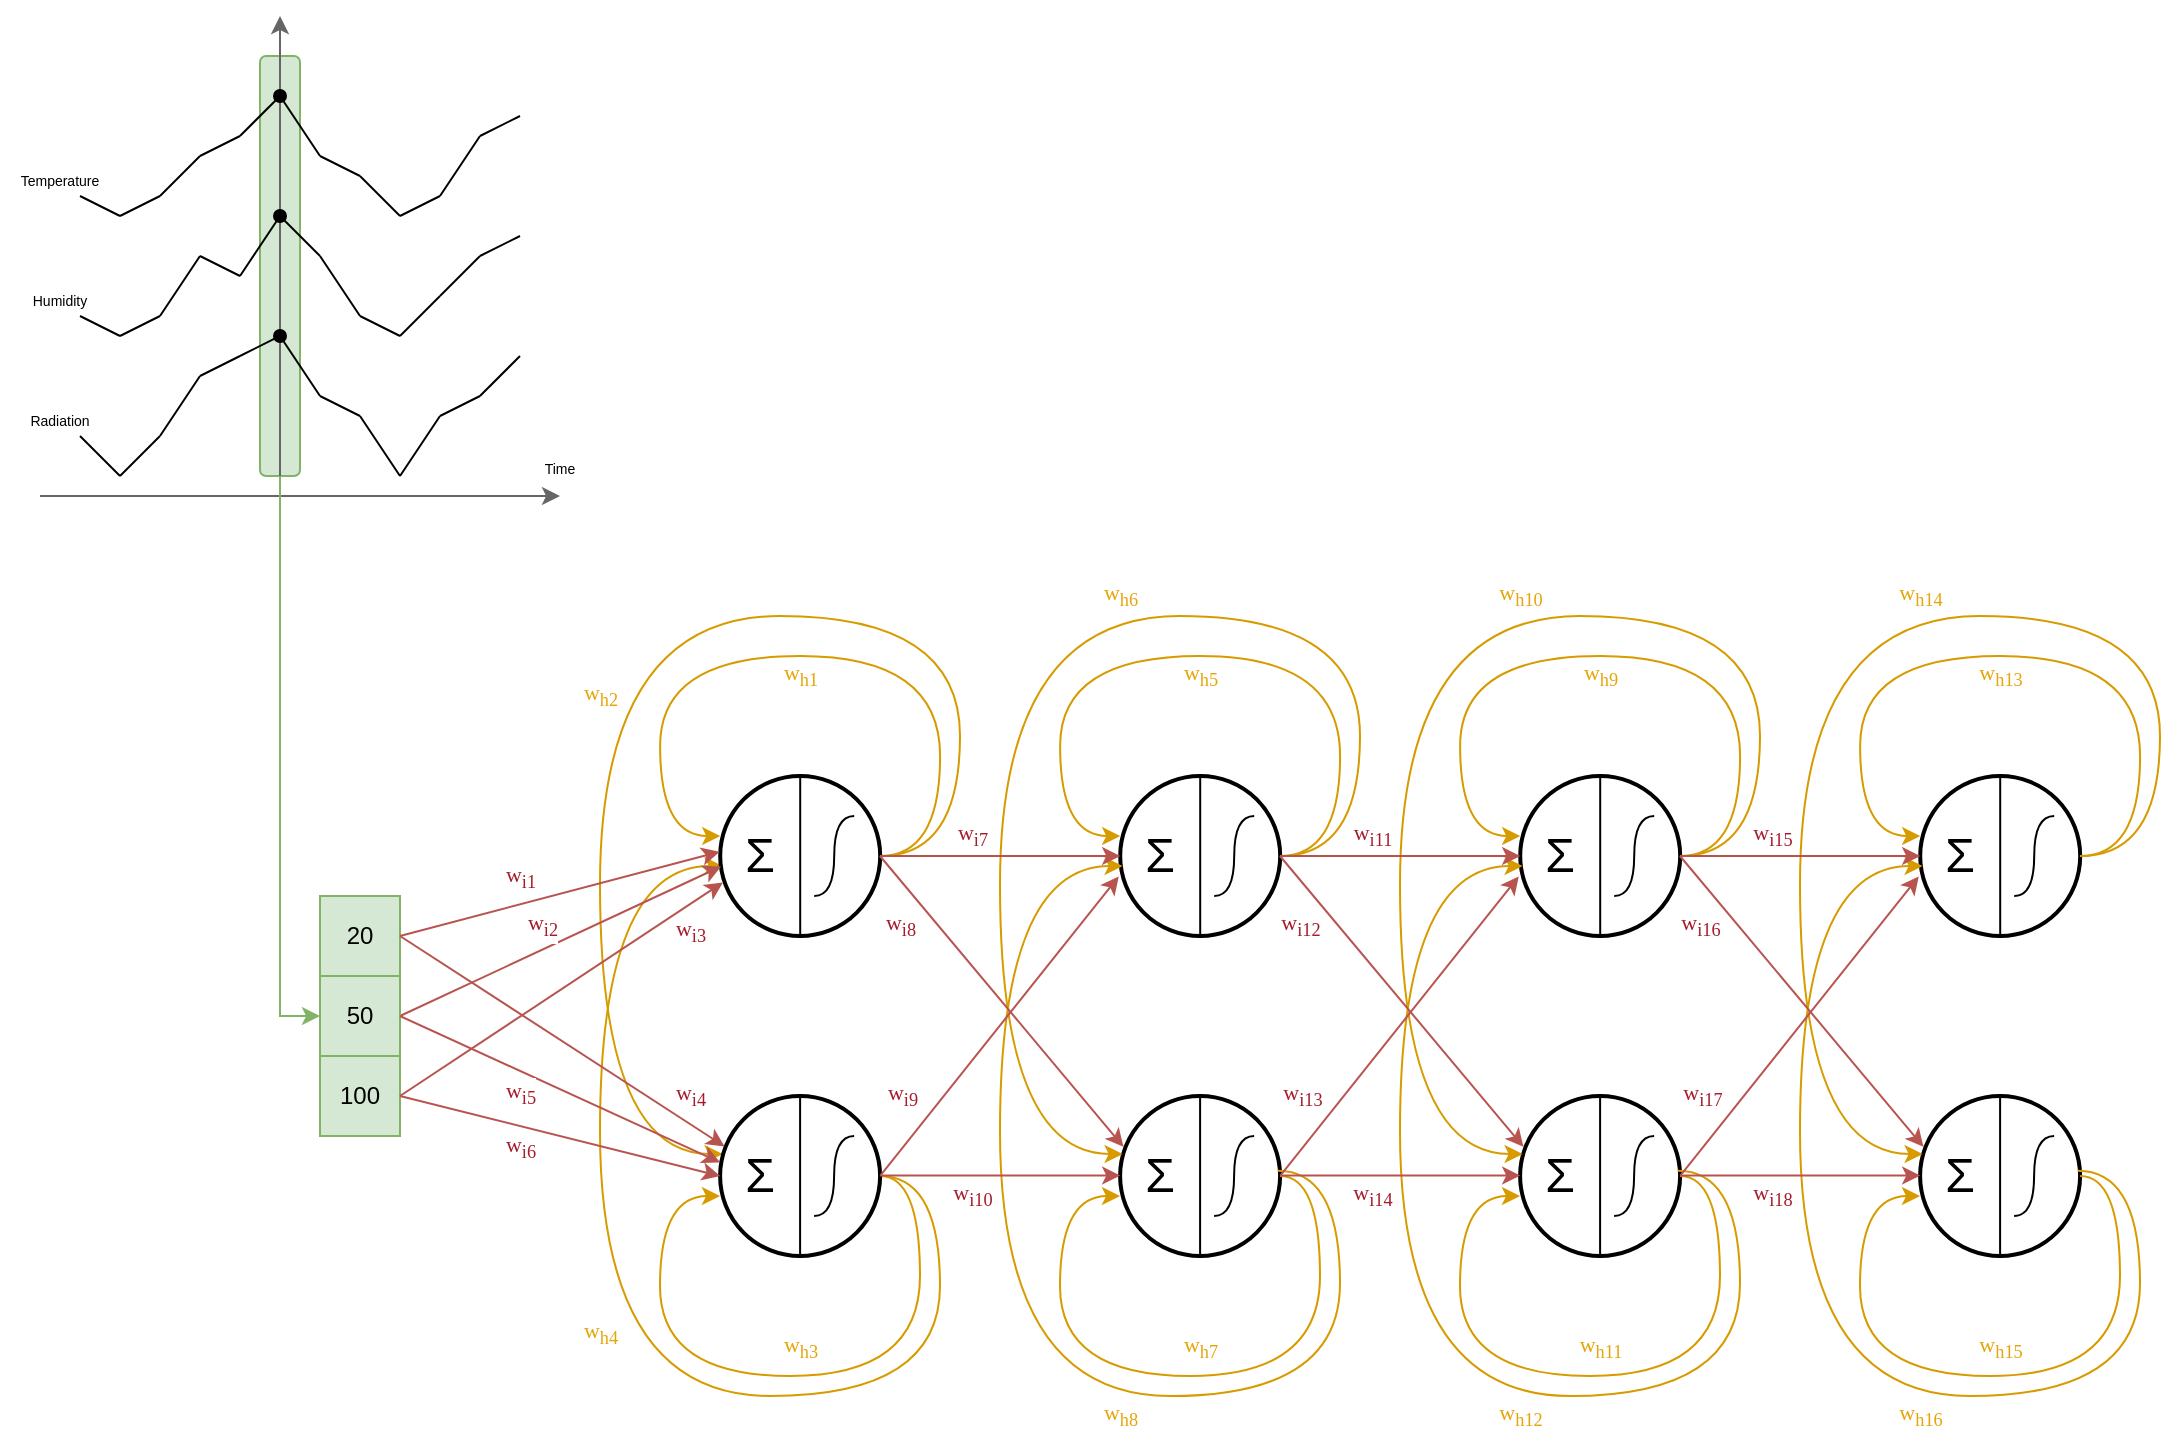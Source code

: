 <mxfile version="25.0.3">
  <diagram name="Page-1" id="HHO7tMF4Vck_DR756JE1">
    <mxGraphModel dx="1195" dy="1513" grid="1" gridSize="10" guides="1" tooltips="1" connect="1" arrows="1" fold="1" page="1" pageScale="1" pageWidth="827" pageHeight="1169" math="0" shadow="0">
      <root>
        <mxCell id="0" />
        <mxCell id="1" parent="0" />
        <mxCell id="OHbJW_l4e2RDl2kT1JHy-3" style="edgeStyle=orthogonalEdgeStyle;rounded=0;orthogonalLoop=1;jettySize=auto;html=1;curved=1;exitX=1;exitY=0.5;exitDx=0;exitDy=0;fillColor=#ffe6cc;strokeColor=#d79b00;entryX=0;entryY=0.375;entryDx=0;entryDy=0;entryPerimeter=0;" edge="1" parent="1" source="OHbJW_l4e2RDl2kT1JHy-1" target="OHbJW_l4e2RDl2kT1JHy-1">
          <mxGeometry relative="1" as="geometry">
            <mxPoint x="360.07" y="440" as="targetPoint" />
            <Array as="points">
              <mxPoint x="470.07" y="440" />
              <mxPoint x="470.07" y="340" />
              <mxPoint x="330.07" y="340" />
              <mxPoint x="330.07" y="430" />
            </Array>
          </mxGeometry>
        </mxCell>
        <mxCell id="OHbJW_l4e2RDl2kT1JHy-40" value="&lt;font color=&quot;#e5a50a&quot;&gt;w&lt;sub&gt;h1&lt;/sub&gt;&lt;/font&gt;" style="edgeLabel;html=1;align=center;verticalAlign=middle;resizable=0;points=[];fontFamily=Times New Roman;" vertex="1" connectable="0" parent="OHbJW_l4e2RDl2kT1JHy-3">
          <mxGeometry x="0.061" y="1" relative="1" as="geometry">
            <mxPoint x="7" y="9" as="offset" />
          </mxGeometry>
        </mxCell>
        <mxCell id="OHbJW_l4e2RDl2kT1JHy-95" style="edgeStyle=orthogonalEdgeStyle;rounded=0;orthogonalLoop=1;jettySize=auto;html=1;curved=1;exitX=1;exitY=0.5;exitDx=0;exitDy=0;fillColor=#ffe6cc;strokeColor=#d79b00;entryX=0.015;entryY=0.366;entryDx=0;entryDy=0;entryPerimeter=0;" edge="1" parent="1" source="OHbJW_l4e2RDl2kT1JHy-1" target="OHbJW_l4e2RDl2kT1JHy-77">
          <mxGeometry relative="1" as="geometry">
            <mxPoint x="450" y="450" as="sourcePoint" />
            <mxPoint x="560" y="410" as="targetPoint" />
            <Array as="points">
              <mxPoint x="480" y="440" />
              <mxPoint x="480" y="320" />
              <mxPoint x="300" y="320" />
              <mxPoint x="300" y="589" />
              <mxPoint x="361" y="589" />
            </Array>
          </mxGeometry>
        </mxCell>
        <mxCell id="OHbJW_l4e2RDl2kT1JHy-96" value="&lt;font color=&quot;#e5a50a&quot;&gt;w&lt;sub&gt;h2&lt;/sub&gt;&lt;/font&gt;" style="edgeLabel;html=1;align=center;verticalAlign=middle;resizable=0;points=[];fontFamily=Times New Roman;" vertex="1" connectable="0" parent="OHbJW_l4e2RDl2kT1JHy-95">
          <mxGeometry x="0.061" y="1" relative="1" as="geometry">
            <mxPoint x="-1" y="24" as="offset" />
          </mxGeometry>
        </mxCell>
        <mxCell id="OHbJW_l4e2RDl2kT1JHy-78" style="edgeStyle=orthogonalEdgeStyle;rounded=0;orthogonalLoop=1;jettySize=auto;html=1;curved=1;exitX=1;exitY=0.5;exitDx=0;exitDy=0;fillColor=#ffe6cc;strokeColor=#d79b00;" edge="1" parent="1" source="OHbJW_l4e2RDl2kT1JHy-77">
          <mxGeometry relative="1" as="geometry">
            <mxPoint x="360" y="610" as="targetPoint" />
            <Array as="points">
              <mxPoint x="460" y="600" />
              <mxPoint x="460" y="700" />
              <mxPoint x="330" y="700" />
              <mxPoint x="330" y="610" />
            </Array>
            <mxPoint x="430.15" y="590" as="sourcePoint" />
          </mxGeometry>
        </mxCell>
        <mxCell id="OHbJW_l4e2RDl2kT1JHy-79" value="&lt;font color=&quot;#e5a50a&quot;&gt;w&lt;sub&gt;h3&lt;/sub&gt;&lt;/font&gt;" style="edgeLabel;html=1;align=center;verticalAlign=middle;resizable=0;points=[];fontFamily=Times New Roman;" vertex="1" connectable="0" parent="OHbJW_l4e2RDl2kT1JHy-78">
          <mxGeometry x="0.061" y="1" relative="1" as="geometry">
            <mxPoint x="16" y="-15" as="offset" />
          </mxGeometry>
        </mxCell>
        <mxCell id="OHbJW_l4e2RDl2kT1JHy-97" style="edgeStyle=orthogonalEdgeStyle;rounded=0;orthogonalLoop=1;jettySize=auto;html=1;curved=1;fillColor=#ffe6cc;strokeColor=#d79b00;entryX=0.015;entryY=0.563;entryDx=0;entryDy=0;entryPerimeter=0;" edge="1" parent="1" target="OHbJW_l4e2RDl2kT1JHy-1">
          <mxGeometry relative="1" as="geometry">
            <mxPoint x="370" y="620" as="targetPoint" />
            <Array as="points">
              <mxPoint x="470" y="600" />
              <mxPoint x="470" y="710" />
              <mxPoint x="300" y="710" />
              <mxPoint x="300" y="445" />
            </Array>
            <mxPoint x="440" y="600" as="sourcePoint" />
          </mxGeometry>
        </mxCell>
        <mxCell id="OHbJW_l4e2RDl2kT1JHy-98" value="&lt;font color=&quot;#e5a50a&quot;&gt;w&lt;sub&gt;h4&lt;/sub&gt;&lt;/font&gt;" style="edgeLabel;html=1;align=center;verticalAlign=middle;resizable=0;points=[];fontFamily=Times New Roman;" vertex="1" connectable="0" parent="OHbJW_l4e2RDl2kT1JHy-97">
          <mxGeometry x="0.061" y="1" relative="1" as="geometry">
            <mxPoint x="1" y="-4" as="offset" />
          </mxGeometry>
        </mxCell>
        <mxCell id="OHbJW_l4e2RDl2kT1JHy-32" value="" style="rounded=1;whiteSpace=wrap;html=1;fillColor=#d5e8d4;strokeColor=#82b366;" vertex="1" parent="1">
          <mxGeometry x="130" y="40" width="20" height="210" as="geometry" />
        </mxCell>
        <mxCell id="OHbJW_l4e2RDl2kT1JHy-1" value="" style="ellipse;whiteSpace=wrap;html=1;aspect=fixed;strokeWidth=2;" vertex="1" parent="1">
          <mxGeometry x="360.1" y="400" width="80" height="80" as="geometry" />
        </mxCell>
        <mxCell id="OHbJW_l4e2RDl2kT1JHy-5" value="" style="endArrow=none;html=1;rounded=0;entryX=0.5;entryY=0;entryDx=0;entryDy=0;exitX=0.5;exitY=1;exitDx=0;exitDy=0;" edge="1" parent="1" source="OHbJW_l4e2RDl2kT1JHy-1" target="OHbJW_l4e2RDl2kT1JHy-1">
          <mxGeometry width="50" height="50" relative="1" as="geometry">
            <mxPoint x="230.1" y="870" as="sourcePoint" />
            <mxPoint x="280.1" y="820" as="targetPoint" />
          </mxGeometry>
        </mxCell>
        <mxCell id="OHbJW_l4e2RDl2kT1JHy-7" value="&lt;div align=&quot;center&quot;&gt;&lt;font style=&quot;font-size: 24px;&quot;&gt;Σ&lt;/font&gt;&lt;/div&gt;" style="text;html=1;align=center;verticalAlign=middle;whiteSpace=wrap;rounded=0;" vertex="1" parent="1">
          <mxGeometry x="370.07" y="420" width="20" height="40" as="geometry" />
        </mxCell>
        <mxCell id="OHbJW_l4e2RDl2kT1JHy-9" value="" style="curved=1;endArrow=none;html=1;rounded=0;endFill=0;" edge="1" parent="1">
          <mxGeometry width="50" height="50" relative="1" as="geometry">
            <mxPoint x="407.1" y="460" as="sourcePoint" />
            <mxPoint x="427.1" y="420" as="targetPoint" />
            <Array as="points">
              <mxPoint x="417.1" y="460" />
              <mxPoint x="417.1" y="420" />
            </Array>
          </mxGeometry>
        </mxCell>
        <mxCell id="OHbJW_l4e2RDl2kT1JHy-38" style="rounded=0;orthogonalLoop=1;jettySize=auto;html=1;fillColor=#f8cecc;strokeColor=#b85450;entryX=0.006;entryY=0.565;entryDx=0;entryDy=0;entryPerimeter=0;exitX=1;exitY=0.5;exitDx=0;exitDy=0;" edge="1" parent="1" source="OHbJW_l4e2RDl2kT1JHy-14" target="OHbJW_l4e2RDl2kT1JHy-1">
          <mxGeometry relative="1" as="geometry">
            <mxPoint x="360" y="520" as="targetPoint" />
          </mxGeometry>
        </mxCell>
        <mxCell id="OHbJW_l4e2RDl2kT1JHy-39" value="&lt;font color=&quot;#a51d2d&quot;&gt;w&lt;sub&gt;i2&lt;/sub&gt;&lt;/font&gt;" style="edgeLabel;html=1;align=center;verticalAlign=middle;resizable=0;points=[];fontFamily=Times New Roman;" vertex="1" connectable="0" parent="OHbJW_l4e2RDl2kT1JHy-38">
          <mxGeometry x="-0.259" relative="1" as="geometry">
            <mxPoint x="11" y="-18" as="offset" />
          </mxGeometry>
        </mxCell>
        <mxCell id="OHbJW_l4e2RDl2kT1JHy-14" value="50" style="rounded=0;whiteSpace=wrap;html=1;fillColor=#d5e8d4;strokeColor=#82b366;" vertex="1" parent="1">
          <mxGeometry x="160" y="500" width="40" height="40" as="geometry" />
        </mxCell>
        <mxCell id="OHbJW_l4e2RDl2kT1JHy-16" value="" style="endArrow=none;html=1;rounded=0;" edge="1" parent="1">
          <mxGeometry width="50" height="50" relative="1" as="geometry">
            <mxPoint x="40" y="230" as="sourcePoint" />
            <mxPoint x="60" y="250" as="targetPoint" />
          </mxGeometry>
        </mxCell>
        <mxCell id="OHbJW_l4e2RDl2kT1JHy-17" value="" style="endArrow=none;html=1;rounded=0;" edge="1" parent="1">
          <mxGeometry width="50" height="50" relative="1" as="geometry">
            <mxPoint x="60" y="250" as="sourcePoint" />
            <mxPoint x="80" y="230" as="targetPoint" />
          </mxGeometry>
        </mxCell>
        <mxCell id="OHbJW_l4e2RDl2kT1JHy-18" value="" style="endArrow=none;html=1;rounded=0;" edge="1" parent="1">
          <mxGeometry width="50" height="50" relative="1" as="geometry">
            <mxPoint x="80" y="230" as="sourcePoint" />
            <mxPoint x="100" y="200" as="targetPoint" />
          </mxGeometry>
        </mxCell>
        <mxCell id="OHbJW_l4e2RDl2kT1JHy-22" value="" style="endArrow=none;html=1;rounded=0;" edge="1" parent="1">
          <mxGeometry width="50" height="50" relative="1" as="geometry">
            <mxPoint x="160" y="210" as="sourcePoint" />
            <mxPoint x="180" y="220" as="targetPoint" />
          </mxGeometry>
        </mxCell>
        <mxCell id="OHbJW_l4e2RDl2kT1JHy-23" value="" style="endArrow=none;html=1;rounded=0;" edge="1" parent="1">
          <mxGeometry width="50" height="50" relative="1" as="geometry">
            <mxPoint x="180" y="220" as="sourcePoint" />
            <mxPoint x="200" y="250" as="targetPoint" />
          </mxGeometry>
        </mxCell>
        <mxCell id="OHbJW_l4e2RDl2kT1JHy-24" value="" style="endArrow=none;html=1;rounded=0;" edge="1" parent="1">
          <mxGeometry width="50" height="50" relative="1" as="geometry">
            <mxPoint x="200" y="250" as="sourcePoint" />
            <mxPoint x="220" y="220" as="targetPoint" />
          </mxGeometry>
        </mxCell>
        <mxCell id="OHbJW_l4e2RDl2kT1JHy-25" value="" style="endArrow=none;html=1;rounded=0;" edge="1" parent="1">
          <mxGeometry width="50" height="50" relative="1" as="geometry">
            <mxPoint x="220" y="220" as="sourcePoint" />
            <mxPoint x="240" y="210" as="targetPoint" />
          </mxGeometry>
        </mxCell>
        <mxCell id="OHbJW_l4e2RDl2kT1JHy-26" value="" style="endArrow=none;html=1;rounded=0;" edge="1" parent="1">
          <mxGeometry width="50" height="50" relative="1" as="geometry">
            <mxPoint x="240" y="210" as="sourcePoint" />
            <mxPoint x="260" y="190" as="targetPoint" />
          </mxGeometry>
        </mxCell>
        <mxCell id="OHbJW_l4e2RDl2kT1JHy-30" value="" style="endArrow=classic;html=1;rounded=0;fillColor=#f5f5f5;strokeColor=#666666;" edge="1" parent="1">
          <mxGeometry width="50" height="50" relative="1" as="geometry">
            <mxPoint x="20" y="260" as="sourcePoint" />
            <mxPoint x="280" y="260" as="targetPoint" />
          </mxGeometry>
        </mxCell>
        <mxCell id="OHbJW_l4e2RDl2kT1JHy-35" value="&lt;div&gt;&lt;font style=&quot;font-size: 7px;&quot;&gt;Radiation&lt;/font&gt;&lt;/div&gt;" style="text;html=1;align=center;verticalAlign=middle;whiteSpace=wrap;rounded=0;" vertex="1" parent="1">
          <mxGeometry y="206" width="60" height="30" as="geometry" />
        </mxCell>
        <mxCell id="OHbJW_l4e2RDl2kT1JHy-36" value="" style="endArrow=classic;html=1;rounded=0;fillColor=#f5f5f5;strokeColor=#666666;" edge="1" parent="1">
          <mxGeometry width="50" height="50" relative="1" as="geometry">
            <mxPoint x="140" y="260" as="sourcePoint" />
            <mxPoint x="140" y="20" as="targetPoint" />
          </mxGeometry>
        </mxCell>
        <mxCell id="OHbJW_l4e2RDl2kT1JHy-19" value="" style="endArrow=none;html=1;rounded=0;" edge="1" parent="1">
          <mxGeometry width="50" height="50" relative="1" as="geometry">
            <mxPoint x="100" y="200" as="sourcePoint" />
            <mxPoint x="120" y="190" as="targetPoint" />
          </mxGeometry>
        </mxCell>
        <mxCell id="OHbJW_l4e2RDl2kT1JHy-20" value="" style="endArrow=oval;html=1;rounded=0;endFill=1;" edge="1" parent="1">
          <mxGeometry width="50" height="50" relative="1" as="geometry">
            <mxPoint x="120" y="190" as="sourcePoint" />
            <mxPoint x="140" y="180" as="targetPoint" />
          </mxGeometry>
        </mxCell>
        <mxCell id="OHbJW_l4e2RDl2kT1JHy-21" value="" style="endArrow=none;html=1;rounded=0;" edge="1" parent="1">
          <mxGeometry width="50" height="50" relative="1" as="geometry">
            <mxPoint x="140" y="180" as="sourcePoint" />
            <mxPoint x="160" y="210" as="targetPoint" />
          </mxGeometry>
        </mxCell>
        <mxCell id="OHbJW_l4e2RDl2kT1JHy-34" style="edgeStyle=orthogonalEdgeStyle;rounded=0;orthogonalLoop=1;jettySize=auto;html=1;entryX=0;entryY=0.5;entryDx=0;entryDy=0;fillColor=#d5e8d4;strokeColor=#82b366;endArrow=classic;endFill=1;" edge="1" parent="1" source="OHbJW_l4e2RDl2kT1JHy-32" target="OHbJW_l4e2RDl2kT1JHy-14">
          <mxGeometry relative="1" as="geometry">
            <Array as="points">
              <mxPoint x="140" y="520" />
            </Array>
          </mxGeometry>
        </mxCell>
        <mxCell id="OHbJW_l4e2RDl2kT1JHy-37" value="&lt;font style=&quot;font-size: 7px;&quot;&gt;Time&lt;/font&gt;" style="text;html=1;align=center;verticalAlign=middle;whiteSpace=wrap;rounded=0;" vertex="1" parent="1">
          <mxGeometry x="250" y="230" width="60" height="30" as="geometry" />
        </mxCell>
        <mxCell id="OHbJW_l4e2RDl2kT1JHy-47" value="&lt;div&gt;100&lt;/div&gt;" style="rounded=0;whiteSpace=wrap;html=1;fillColor=#d5e8d4;strokeColor=#82b366;" vertex="1" parent="1">
          <mxGeometry x="160" y="540" width="40" height="40" as="geometry" />
        </mxCell>
        <mxCell id="OHbJW_l4e2RDl2kT1JHy-48" value="20" style="rounded=0;whiteSpace=wrap;html=1;fillColor=#d5e8d4;strokeColor=#82b366;" vertex="1" parent="1">
          <mxGeometry x="160" y="460" width="40" height="40" as="geometry" />
        </mxCell>
        <mxCell id="OHbJW_l4e2RDl2kT1JHy-49" value="" style="endArrow=none;html=1;rounded=0;" edge="1" parent="1">
          <mxGeometry width="50" height="50" relative="1" as="geometry">
            <mxPoint x="40" y="170" as="sourcePoint" />
            <mxPoint x="60" y="180" as="targetPoint" />
          </mxGeometry>
        </mxCell>
        <mxCell id="OHbJW_l4e2RDl2kT1JHy-50" value="" style="endArrow=none;html=1;rounded=0;" edge="1" parent="1">
          <mxGeometry width="50" height="50" relative="1" as="geometry">
            <mxPoint x="60" y="180" as="sourcePoint" />
            <mxPoint x="80" y="170" as="targetPoint" />
          </mxGeometry>
        </mxCell>
        <mxCell id="OHbJW_l4e2RDl2kT1JHy-51" value="" style="endArrow=none;html=1;rounded=0;" edge="1" parent="1">
          <mxGeometry width="50" height="50" relative="1" as="geometry">
            <mxPoint x="80" y="170" as="sourcePoint" />
            <mxPoint x="100" y="140" as="targetPoint" />
          </mxGeometry>
        </mxCell>
        <mxCell id="OHbJW_l4e2RDl2kT1JHy-52" value="" style="endArrow=none;html=1;rounded=0;" edge="1" parent="1">
          <mxGeometry width="50" height="50" relative="1" as="geometry">
            <mxPoint x="160" y="140" as="sourcePoint" />
            <mxPoint x="180" y="170" as="targetPoint" />
          </mxGeometry>
        </mxCell>
        <mxCell id="OHbJW_l4e2RDl2kT1JHy-53" value="" style="endArrow=none;html=1;rounded=0;" edge="1" parent="1">
          <mxGeometry width="50" height="50" relative="1" as="geometry">
            <mxPoint x="180" y="170" as="sourcePoint" />
            <mxPoint x="200" y="180" as="targetPoint" />
          </mxGeometry>
        </mxCell>
        <mxCell id="OHbJW_l4e2RDl2kT1JHy-54" value="" style="endArrow=none;html=1;rounded=0;" edge="1" parent="1">
          <mxGeometry width="50" height="50" relative="1" as="geometry">
            <mxPoint x="200" y="180" as="sourcePoint" />
            <mxPoint x="220" y="160" as="targetPoint" />
          </mxGeometry>
        </mxCell>
        <mxCell id="OHbJW_l4e2RDl2kT1JHy-55" value="" style="endArrow=none;html=1;rounded=0;" edge="1" parent="1">
          <mxGeometry width="50" height="50" relative="1" as="geometry">
            <mxPoint x="220" y="160" as="sourcePoint" />
            <mxPoint x="240" y="140" as="targetPoint" />
          </mxGeometry>
        </mxCell>
        <mxCell id="OHbJW_l4e2RDl2kT1JHy-56" value="" style="endArrow=none;html=1;rounded=0;" edge="1" parent="1">
          <mxGeometry width="50" height="50" relative="1" as="geometry">
            <mxPoint x="240" y="140" as="sourcePoint" />
            <mxPoint x="260" y="130" as="targetPoint" />
          </mxGeometry>
        </mxCell>
        <mxCell id="OHbJW_l4e2RDl2kT1JHy-57" value="&lt;font style=&quot;font-size: 7px;&quot;&gt;Humidity&lt;/font&gt;" style="text;html=1;align=center;verticalAlign=middle;whiteSpace=wrap;rounded=0;" vertex="1" parent="1">
          <mxGeometry y="146" width="60" height="30" as="geometry" />
        </mxCell>
        <mxCell id="OHbJW_l4e2RDl2kT1JHy-58" value="" style="endArrow=none;html=1;rounded=0;" edge="1" parent="1">
          <mxGeometry width="50" height="50" relative="1" as="geometry">
            <mxPoint x="100" y="140" as="sourcePoint" />
            <mxPoint x="120" y="150" as="targetPoint" />
          </mxGeometry>
        </mxCell>
        <mxCell id="OHbJW_l4e2RDl2kT1JHy-59" value="" style="endArrow=oval;html=1;rounded=0;endFill=1;" edge="1" parent="1">
          <mxGeometry width="50" height="50" relative="1" as="geometry">
            <mxPoint x="120" y="150" as="sourcePoint" />
            <mxPoint x="140" y="120" as="targetPoint" />
          </mxGeometry>
        </mxCell>
        <mxCell id="OHbJW_l4e2RDl2kT1JHy-60" value="" style="endArrow=none;html=1;rounded=0;" edge="1" parent="1">
          <mxGeometry width="50" height="50" relative="1" as="geometry">
            <mxPoint x="140" y="120" as="sourcePoint" />
            <mxPoint x="160" y="140" as="targetPoint" />
          </mxGeometry>
        </mxCell>
        <mxCell id="OHbJW_l4e2RDl2kT1JHy-61" value="" style="endArrow=none;html=1;rounded=0;" edge="1" parent="1">
          <mxGeometry width="50" height="50" relative="1" as="geometry">
            <mxPoint x="40" y="110" as="sourcePoint" />
            <mxPoint x="60" y="120" as="targetPoint" />
          </mxGeometry>
        </mxCell>
        <mxCell id="OHbJW_l4e2RDl2kT1JHy-62" value="" style="endArrow=none;html=1;rounded=0;" edge="1" parent="1">
          <mxGeometry width="50" height="50" relative="1" as="geometry">
            <mxPoint x="60" y="120" as="sourcePoint" />
            <mxPoint x="80" y="110" as="targetPoint" />
          </mxGeometry>
        </mxCell>
        <mxCell id="OHbJW_l4e2RDl2kT1JHy-63" value="" style="endArrow=none;html=1;rounded=0;" edge="1" parent="1">
          <mxGeometry width="50" height="50" relative="1" as="geometry">
            <mxPoint x="80" y="110" as="sourcePoint" />
            <mxPoint x="100" y="90" as="targetPoint" />
          </mxGeometry>
        </mxCell>
        <mxCell id="OHbJW_l4e2RDl2kT1JHy-64" value="" style="endArrow=none;html=1;rounded=0;" edge="1" parent="1">
          <mxGeometry width="50" height="50" relative="1" as="geometry">
            <mxPoint x="160" y="90" as="sourcePoint" />
            <mxPoint x="180" y="100" as="targetPoint" />
          </mxGeometry>
        </mxCell>
        <mxCell id="OHbJW_l4e2RDl2kT1JHy-65" value="" style="endArrow=none;html=1;rounded=0;" edge="1" parent="1">
          <mxGeometry width="50" height="50" relative="1" as="geometry">
            <mxPoint x="180" y="100" as="sourcePoint" />
            <mxPoint x="200" y="120" as="targetPoint" />
          </mxGeometry>
        </mxCell>
        <mxCell id="OHbJW_l4e2RDl2kT1JHy-66" value="" style="endArrow=none;html=1;rounded=0;" edge="1" parent="1">
          <mxGeometry width="50" height="50" relative="1" as="geometry">
            <mxPoint x="200" y="120" as="sourcePoint" />
            <mxPoint x="220" y="110" as="targetPoint" />
          </mxGeometry>
        </mxCell>
        <mxCell id="OHbJW_l4e2RDl2kT1JHy-67" value="" style="endArrow=none;html=1;rounded=0;" edge="1" parent="1">
          <mxGeometry width="50" height="50" relative="1" as="geometry">
            <mxPoint x="220" y="110" as="sourcePoint" />
            <mxPoint x="240" y="80" as="targetPoint" />
          </mxGeometry>
        </mxCell>
        <mxCell id="OHbJW_l4e2RDl2kT1JHy-68" value="" style="endArrow=none;html=1;rounded=0;" edge="1" parent="1">
          <mxGeometry width="50" height="50" relative="1" as="geometry">
            <mxPoint x="240" y="80" as="sourcePoint" />
            <mxPoint x="260" y="70" as="targetPoint" />
          </mxGeometry>
        </mxCell>
        <mxCell id="OHbJW_l4e2RDl2kT1JHy-69" value="&lt;font style=&quot;font-size: 7px;&quot;&gt;Temperature&lt;/font&gt;" style="text;html=1;align=center;verticalAlign=middle;whiteSpace=wrap;rounded=0;" vertex="1" parent="1">
          <mxGeometry y="86" width="60" height="30" as="geometry" />
        </mxCell>
        <mxCell id="OHbJW_l4e2RDl2kT1JHy-70" value="" style="endArrow=none;html=1;rounded=0;" edge="1" parent="1">
          <mxGeometry width="50" height="50" relative="1" as="geometry">
            <mxPoint x="100" y="90" as="sourcePoint" />
            <mxPoint x="120" y="80" as="targetPoint" />
          </mxGeometry>
        </mxCell>
        <mxCell id="OHbJW_l4e2RDl2kT1JHy-71" value="" style="endArrow=oval;html=1;rounded=0;endFill=1;" edge="1" parent="1">
          <mxGeometry width="50" height="50" relative="1" as="geometry">
            <mxPoint x="120" y="80" as="sourcePoint" />
            <mxPoint x="140" y="60" as="targetPoint" />
          </mxGeometry>
        </mxCell>
        <mxCell id="OHbJW_l4e2RDl2kT1JHy-72" value="" style="endArrow=none;html=1;rounded=0;" edge="1" parent="1">
          <mxGeometry width="50" height="50" relative="1" as="geometry">
            <mxPoint x="140" y="60" as="sourcePoint" />
            <mxPoint x="160" y="90" as="targetPoint" />
          </mxGeometry>
        </mxCell>
        <mxCell id="OHbJW_l4e2RDl2kT1JHy-73" style="rounded=0;orthogonalLoop=1;jettySize=auto;html=1;fillColor=#f8cecc;strokeColor=#b85450;exitX=1;exitY=0.5;exitDx=0;exitDy=0;entryX=-0.004;entryY=0.474;entryDx=0;entryDy=0;entryPerimeter=0;" edge="1" parent="1" source="OHbJW_l4e2RDl2kT1JHy-48" target="OHbJW_l4e2RDl2kT1JHy-1">
          <mxGeometry relative="1" as="geometry">
            <mxPoint x="210" y="530" as="sourcePoint" />
            <mxPoint x="361" y="520" as="targetPoint" />
          </mxGeometry>
        </mxCell>
        <mxCell id="OHbJW_l4e2RDl2kT1JHy-74" value="&lt;font color=&quot;#a51d2d&quot;&gt;w&lt;sub&gt;i1&lt;/sub&gt;&lt;/font&gt;" style="edgeLabel;html=1;align=center;verticalAlign=middle;resizable=0;points=[];fontFamily=Times New Roman;" vertex="1" connectable="0" parent="OHbJW_l4e2RDl2kT1JHy-73">
          <mxGeometry x="-0.259" relative="1" as="geometry">
            <mxPoint x="1" y="-14" as="offset" />
          </mxGeometry>
        </mxCell>
        <mxCell id="OHbJW_l4e2RDl2kT1JHy-75" style="rounded=0;orthogonalLoop=1;jettySize=auto;html=1;fillColor=#f8cecc;strokeColor=#b85450;exitX=1;exitY=0.5;exitDx=0;exitDy=0;entryX=0.017;entryY=0.665;entryDx=0;entryDy=0;entryPerimeter=0;" edge="1" parent="1" source="OHbJW_l4e2RDl2kT1JHy-47" target="OHbJW_l4e2RDl2kT1JHy-1">
          <mxGeometry relative="1" as="geometry">
            <mxPoint x="210" y="490" as="sourcePoint" />
            <mxPoint x="360" y="520" as="targetPoint" />
          </mxGeometry>
        </mxCell>
        <mxCell id="OHbJW_l4e2RDl2kT1JHy-76" value="&lt;font color=&quot;#a51d2d&quot;&gt;w&lt;sub&gt;i3&lt;/sub&gt;&lt;/font&gt;" style="edgeLabel;html=1;align=center;verticalAlign=middle;resizable=0;points=[];fontFamily=Times New Roman;" vertex="1" connectable="0" parent="OHbJW_l4e2RDl2kT1JHy-75">
          <mxGeometry x="-0.259" relative="1" as="geometry">
            <mxPoint x="85" y="-43" as="offset" />
          </mxGeometry>
        </mxCell>
        <mxCell id="OHbJW_l4e2RDl2kT1JHy-77" value="" style="ellipse;whiteSpace=wrap;html=1;aspect=fixed;strokeWidth=2;" vertex="1" parent="1">
          <mxGeometry x="360.05" y="560" width="80" height="80" as="geometry" />
        </mxCell>
        <mxCell id="OHbJW_l4e2RDl2kT1JHy-80" value="" style="endArrow=none;html=1;rounded=0;entryX=0.5;entryY=0;entryDx=0;entryDy=0;exitX=0.5;exitY=1;exitDx=0;exitDy=0;" edge="1" parent="1" source="OHbJW_l4e2RDl2kT1JHy-77" target="OHbJW_l4e2RDl2kT1JHy-77">
          <mxGeometry width="50" height="50" relative="1" as="geometry">
            <mxPoint x="230.05" y="1030" as="sourcePoint" />
            <mxPoint x="280.05" y="980" as="targetPoint" />
          </mxGeometry>
        </mxCell>
        <mxCell id="OHbJW_l4e2RDl2kT1JHy-81" value="&lt;div align=&quot;center&quot;&gt;&lt;font style=&quot;font-size: 24px;&quot;&gt;Σ&lt;/font&gt;&lt;/div&gt;" style="text;html=1;align=center;verticalAlign=middle;whiteSpace=wrap;rounded=0;" vertex="1" parent="1">
          <mxGeometry x="370.02" y="580" width="20" height="40" as="geometry" />
        </mxCell>
        <mxCell id="OHbJW_l4e2RDl2kT1JHy-82" value="" style="curved=1;endArrow=none;html=1;rounded=0;endFill=0;" edge="1" parent="1">
          <mxGeometry width="50" height="50" relative="1" as="geometry">
            <mxPoint x="407.05" y="620" as="sourcePoint" />
            <mxPoint x="427.05" y="580" as="targetPoint" />
            <Array as="points">
              <mxPoint x="417.05" y="620" />
              <mxPoint x="417.05" y="580" />
            </Array>
          </mxGeometry>
        </mxCell>
        <mxCell id="OHbJW_l4e2RDl2kT1JHy-83" style="rounded=0;orthogonalLoop=1;jettySize=auto;html=1;fillColor=#f8cecc;strokeColor=#b85450;entryX=0;entryY=0.415;entryDx=0;entryDy=0;entryPerimeter=0;exitX=1;exitY=0.5;exitDx=0;exitDy=0;" edge="1" parent="1" source="OHbJW_l4e2RDl2kT1JHy-14" target="OHbJW_l4e2RDl2kT1JHy-77">
          <mxGeometry relative="1" as="geometry">
            <mxPoint x="210" y="522" as="sourcePoint" />
            <mxPoint x="371" y="455" as="targetPoint" />
          </mxGeometry>
        </mxCell>
        <mxCell id="OHbJW_l4e2RDl2kT1JHy-84" value="&lt;font color=&quot;#a51d2d&quot;&gt;w&lt;sub&gt;i5&lt;/sub&gt;&lt;/font&gt;" style="edgeLabel;html=1;align=center;verticalAlign=middle;resizable=0;points=[];fontFamily=Times New Roman;" vertex="1" connectable="0" parent="OHbJW_l4e2RDl2kT1JHy-83">
          <mxGeometry x="-0.259" relative="1" as="geometry">
            <mxPoint x="1" y="12" as="offset" />
          </mxGeometry>
        </mxCell>
        <mxCell id="OHbJW_l4e2RDl2kT1JHy-85" style="rounded=0;orthogonalLoop=1;jettySize=auto;html=1;fillColor=#f8cecc;strokeColor=#b85450;exitX=1;exitY=0.5;exitDx=0;exitDy=0;entryX=0.028;entryY=0.315;entryDx=0;entryDy=0;entryPerimeter=0;" edge="1" parent="1" source="OHbJW_l4e2RDl2kT1JHy-48" target="OHbJW_l4e2RDl2kT1JHy-77">
          <mxGeometry relative="1" as="geometry">
            <mxPoint x="210" y="490" as="sourcePoint" />
            <mxPoint x="370" y="448" as="targetPoint" />
          </mxGeometry>
        </mxCell>
        <mxCell id="OHbJW_l4e2RDl2kT1JHy-86" value="&lt;font color=&quot;#a51d2d&quot;&gt;w&lt;sub&gt;i4&lt;/sub&gt;&lt;/font&gt;" style="edgeLabel;html=1;align=center;verticalAlign=middle;resizable=0;points=[];fontFamily=Times New Roman;" vertex="1" connectable="0" parent="OHbJW_l4e2RDl2kT1JHy-85">
          <mxGeometry x="-0.259" relative="1" as="geometry">
            <mxPoint x="85" y="41" as="offset" />
          </mxGeometry>
        </mxCell>
        <mxCell id="OHbJW_l4e2RDl2kT1JHy-87" style="rounded=0;orthogonalLoop=1;jettySize=auto;html=1;fillColor=#f8cecc;strokeColor=#b85450;exitX=1;exitY=0.5;exitDx=0;exitDy=0;entryX=0;entryY=0.5;entryDx=0;entryDy=0;" edge="1" parent="1" source="OHbJW_l4e2RDl2kT1JHy-47" target="OHbJW_l4e2RDl2kT1JHy-77">
          <mxGeometry relative="1" as="geometry">
            <mxPoint x="210" y="570" as="sourcePoint" />
            <mxPoint x="371" y="463" as="targetPoint" />
          </mxGeometry>
        </mxCell>
        <mxCell id="OHbJW_l4e2RDl2kT1JHy-88" value="&lt;font color=&quot;#a51d2d&quot;&gt;w&lt;sub&gt;i6&lt;/sub&gt;&lt;/font&gt;" style="edgeLabel;html=1;align=center;verticalAlign=middle;resizable=0;points=[];fontFamily=Times New Roman;" vertex="1" connectable="0" parent="OHbJW_l4e2RDl2kT1JHy-87">
          <mxGeometry x="-0.259" relative="1" as="geometry">
            <mxPoint x="1" y="11" as="offset" />
          </mxGeometry>
        </mxCell>
        <mxCell id="OHbJW_l4e2RDl2kT1JHy-117" value="" style="ellipse;whiteSpace=wrap;html=1;aspect=fixed;strokeWidth=2;" vertex="1" parent="1">
          <mxGeometry x="560.1" y="400" width="80" height="80" as="geometry" />
        </mxCell>
        <mxCell id="OHbJW_l4e2RDl2kT1JHy-118" style="edgeStyle=orthogonalEdgeStyle;rounded=0;orthogonalLoop=1;jettySize=auto;html=1;curved=1;exitX=1;exitY=0.5;exitDx=0;exitDy=0;fillColor=#ffe6cc;strokeColor=#d79b00;entryX=0;entryY=0.375;entryDx=0;entryDy=0;entryPerimeter=0;" edge="1" parent="1" source="OHbJW_l4e2RDl2kT1JHy-117" target="OHbJW_l4e2RDl2kT1JHy-117">
          <mxGeometry relative="1" as="geometry">
            <mxPoint x="560.07" y="440" as="targetPoint" />
            <Array as="points">
              <mxPoint x="670.07" y="440" />
              <mxPoint x="670.07" y="340" />
              <mxPoint x="530.07" y="340" />
              <mxPoint x="530.07" y="430" />
            </Array>
          </mxGeometry>
        </mxCell>
        <mxCell id="OHbJW_l4e2RDl2kT1JHy-119" value="&lt;font color=&quot;#e5a50a&quot;&gt;w&lt;sub&gt;h5&lt;/sub&gt;&lt;/font&gt;" style="edgeLabel;html=1;align=center;verticalAlign=middle;resizable=0;points=[];fontFamily=Times New Roman;" vertex="1" connectable="0" parent="OHbJW_l4e2RDl2kT1JHy-118">
          <mxGeometry x="0.061" y="1" relative="1" as="geometry">
            <mxPoint x="7" y="9" as="offset" />
          </mxGeometry>
        </mxCell>
        <mxCell id="OHbJW_l4e2RDl2kT1JHy-120" value="" style="endArrow=none;html=1;rounded=0;entryX=0.5;entryY=0;entryDx=0;entryDy=0;exitX=0.5;exitY=1;exitDx=0;exitDy=0;" edge="1" parent="1" source="OHbJW_l4e2RDl2kT1JHy-117" target="OHbJW_l4e2RDl2kT1JHy-117">
          <mxGeometry width="50" height="50" relative="1" as="geometry">
            <mxPoint x="430.1" y="870" as="sourcePoint" />
            <mxPoint x="480.1" y="820" as="targetPoint" />
          </mxGeometry>
        </mxCell>
        <mxCell id="OHbJW_l4e2RDl2kT1JHy-121" value="&lt;div align=&quot;center&quot;&gt;&lt;font style=&quot;font-size: 24px;&quot;&gt;Σ&lt;/font&gt;&lt;/div&gt;" style="text;html=1;align=center;verticalAlign=middle;whiteSpace=wrap;rounded=0;" vertex="1" parent="1">
          <mxGeometry x="570.07" y="420" width="20" height="40" as="geometry" />
        </mxCell>
        <mxCell id="OHbJW_l4e2RDl2kT1JHy-122" value="" style="curved=1;endArrow=none;html=1;rounded=0;endFill=0;" edge="1" parent="1">
          <mxGeometry width="50" height="50" relative="1" as="geometry">
            <mxPoint x="607.1" y="460" as="sourcePoint" />
            <mxPoint x="627.1" y="420" as="targetPoint" />
            <Array as="points">
              <mxPoint x="617.1" y="460" />
              <mxPoint x="617.1" y="420" />
            </Array>
          </mxGeometry>
        </mxCell>
        <mxCell id="OHbJW_l4e2RDl2kT1JHy-124" value="" style="ellipse;whiteSpace=wrap;html=1;aspect=fixed;strokeWidth=2;" vertex="1" parent="1">
          <mxGeometry x="560.05" y="560" width="80" height="80" as="geometry" />
        </mxCell>
        <mxCell id="OHbJW_l4e2RDl2kT1JHy-125" style="edgeStyle=orthogonalEdgeStyle;rounded=0;orthogonalLoop=1;jettySize=auto;html=1;curved=1;exitX=1;exitY=0.5;exitDx=0;exitDy=0;fillColor=#ffe6cc;strokeColor=#d79b00;" edge="1" parent="1" source="OHbJW_l4e2RDl2kT1JHy-124">
          <mxGeometry relative="1" as="geometry">
            <mxPoint x="560" y="610" as="targetPoint" />
            <Array as="points">
              <mxPoint x="660" y="600" />
              <mxPoint x="660" y="700" />
              <mxPoint x="530" y="700" />
              <mxPoint x="530" y="610" />
            </Array>
            <mxPoint x="630.15" y="590" as="sourcePoint" />
          </mxGeometry>
        </mxCell>
        <mxCell id="OHbJW_l4e2RDl2kT1JHy-126" value="&lt;font color=&quot;#e5a50a&quot;&gt;w&lt;sub&gt;h7&lt;/sub&gt;&lt;/font&gt;" style="edgeLabel;html=1;align=center;verticalAlign=middle;resizable=0;points=[];fontFamily=Times New Roman;" vertex="1" connectable="0" parent="OHbJW_l4e2RDl2kT1JHy-125">
          <mxGeometry x="0.061" y="1" relative="1" as="geometry">
            <mxPoint x="16" y="-15" as="offset" />
          </mxGeometry>
        </mxCell>
        <mxCell id="OHbJW_l4e2RDl2kT1JHy-127" value="" style="endArrow=none;html=1;rounded=0;entryX=0.5;entryY=0;entryDx=0;entryDy=0;exitX=0.5;exitY=1;exitDx=0;exitDy=0;" edge="1" parent="1" source="OHbJW_l4e2RDl2kT1JHy-124" target="OHbJW_l4e2RDl2kT1JHy-124">
          <mxGeometry width="50" height="50" relative="1" as="geometry">
            <mxPoint x="430.05" y="1030" as="sourcePoint" />
            <mxPoint x="480.05" y="980" as="targetPoint" />
          </mxGeometry>
        </mxCell>
        <mxCell id="OHbJW_l4e2RDl2kT1JHy-128" value="&lt;div align=&quot;center&quot;&gt;&lt;font style=&quot;font-size: 24px;&quot;&gt;Σ&lt;/font&gt;&lt;/div&gt;" style="text;html=1;align=center;verticalAlign=middle;whiteSpace=wrap;rounded=0;" vertex="1" parent="1">
          <mxGeometry x="570.02" y="580" width="20" height="40" as="geometry" />
        </mxCell>
        <mxCell id="OHbJW_l4e2RDl2kT1JHy-129" value="" style="curved=1;endArrow=none;html=1;rounded=0;endFill=0;" edge="1" parent="1">
          <mxGeometry width="50" height="50" relative="1" as="geometry">
            <mxPoint x="607.05" y="620" as="sourcePoint" />
            <mxPoint x="627.05" y="580" as="targetPoint" />
            <Array as="points">
              <mxPoint x="617.05" y="620" />
              <mxPoint x="617.05" y="580" />
            </Array>
          </mxGeometry>
        </mxCell>
        <mxCell id="OHbJW_l4e2RDl2kT1JHy-131" style="edgeStyle=orthogonalEdgeStyle;rounded=0;orthogonalLoop=1;jettySize=auto;html=1;curved=1;exitX=1;exitY=0.5;exitDx=0;exitDy=0;fillColor=#ffe6cc;strokeColor=#d79b00;entryX=0.015;entryY=0.366;entryDx=0;entryDy=0;entryPerimeter=0;" edge="1" parent="1" source="OHbJW_l4e2RDl2kT1JHy-117" target="OHbJW_l4e2RDl2kT1JHy-124">
          <mxGeometry relative="1" as="geometry">
            <mxPoint x="650" y="450" as="sourcePoint" />
            <mxPoint x="760" y="410" as="targetPoint" />
            <Array as="points">
              <mxPoint x="680" y="440" />
              <mxPoint x="680" y="320" />
              <mxPoint x="500" y="320" />
              <mxPoint x="500" y="589" />
              <mxPoint x="561" y="589" />
            </Array>
          </mxGeometry>
        </mxCell>
        <mxCell id="OHbJW_l4e2RDl2kT1JHy-132" value="&lt;font color=&quot;#e5a50a&quot;&gt;w&lt;sub&gt;h6&lt;/sub&gt;&lt;/font&gt;" style="edgeLabel;html=1;align=center;verticalAlign=middle;resizable=0;points=[];fontFamily=Times New Roman;" vertex="1" connectable="0" parent="OHbJW_l4e2RDl2kT1JHy-131">
          <mxGeometry x="0.061" y="1" relative="1" as="geometry">
            <mxPoint x="59" y="-26" as="offset" />
          </mxGeometry>
        </mxCell>
        <mxCell id="OHbJW_l4e2RDl2kT1JHy-133" style="edgeStyle=orthogonalEdgeStyle;rounded=0;orthogonalLoop=1;jettySize=auto;html=1;curved=1;exitX=0.986;exitY=0.467;exitDx=0;exitDy=0;fillColor=#ffe6cc;strokeColor=#d79b00;exitPerimeter=0;entryX=0.015;entryY=0.563;entryDx=0;entryDy=0;entryPerimeter=0;" edge="1" parent="1" source="OHbJW_l4e2RDl2kT1JHy-124" target="OHbJW_l4e2RDl2kT1JHy-117">
          <mxGeometry relative="1" as="geometry">
            <mxPoint x="570" y="620" as="targetPoint" />
            <Array as="points">
              <mxPoint x="670" y="597" />
              <mxPoint x="670" y="710" />
              <mxPoint x="500" y="710" />
              <mxPoint x="500" y="445" />
            </Array>
            <mxPoint x="650" y="610" as="sourcePoint" />
          </mxGeometry>
        </mxCell>
        <mxCell id="OHbJW_l4e2RDl2kT1JHy-134" value="&lt;font color=&quot;#e5a50a&quot;&gt;w&lt;sub&gt;h8&lt;/sub&gt;&lt;/font&gt;" style="edgeLabel;html=1;align=center;verticalAlign=middle;resizable=0;points=[];fontFamily=Times New Roman;" vertex="1" connectable="0" parent="OHbJW_l4e2RDl2kT1JHy-133">
          <mxGeometry x="0.061" y="1" relative="1" as="geometry">
            <mxPoint x="61" y="36" as="offset" />
          </mxGeometry>
        </mxCell>
        <mxCell id="OHbJW_l4e2RDl2kT1JHy-135" style="rounded=0;orthogonalLoop=1;jettySize=auto;html=1;fillColor=#f8cecc;strokeColor=#b85450;entryX=0;entryY=0.5;entryDx=0;entryDy=0;" edge="1" parent="1" target="OHbJW_l4e2RDl2kT1JHy-117">
          <mxGeometry relative="1" as="geometry">
            <mxPoint x="440" y="440" as="sourcePoint" />
            <mxPoint x="600.05" y="400" as="targetPoint" />
          </mxGeometry>
        </mxCell>
        <mxCell id="OHbJW_l4e2RDl2kT1JHy-136" value="&lt;font color=&quot;#a51d2d&quot;&gt;w&lt;sub&gt;i7&lt;/sub&gt;&lt;/font&gt;" style="edgeLabel;html=1;align=center;verticalAlign=middle;resizable=0;points=[];fontFamily=Times New Roman;" vertex="1" connectable="0" parent="OHbJW_l4e2RDl2kT1JHy-135">
          <mxGeometry x="-0.259" relative="1" as="geometry">
            <mxPoint x="1" y="-10" as="offset" />
          </mxGeometry>
        </mxCell>
        <mxCell id="OHbJW_l4e2RDl2kT1JHy-137" style="rounded=0;orthogonalLoop=1;jettySize=auto;html=1;fillColor=#f8cecc;strokeColor=#b85450;entryX=0.021;entryY=0.318;entryDx=0;entryDy=0;entryPerimeter=0;" edge="1" parent="1" target="OHbJW_l4e2RDl2kT1JHy-124">
          <mxGeometry relative="1" as="geometry">
            <mxPoint x="440" y="440" as="sourcePoint" />
            <mxPoint x="602.05" y="547" as="targetPoint" />
          </mxGeometry>
        </mxCell>
        <mxCell id="OHbJW_l4e2RDl2kT1JHy-138" value="&lt;font color=&quot;#a51d2d&quot;&gt;w&lt;sub&gt;i8&lt;/sub&gt;&lt;/font&gt;" style="edgeLabel;html=1;align=center;verticalAlign=middle;resizable=0;points=[];fontFamily=Times New Roman;" vertex="1" connectable="0" parent="OHbJW_l4e2RDl2kT1JHy-137">
          <mxGeometry x="-0.259" relative="1" as="geometry">
            <mxPoint x="-35" y="-19" as="offset" />
          </mxGeometry>
        </mxCell>
        <mxCell id="OHbJW_l4e2RDl2kT1JHy-139" style="rounded=0;orthogonalLoop=1;jettySize=auto;html=1;fillColor=#f8cecc;strokeColor=#b85450;entryX=0;entryY=0.5;entryDx=0;entryDy=0;" edge="1" parent="1">
          <mxGeometry relative="1" as="geometry">
            <mxPoint x="440.1" y="599.76" as="sourcePoint" />
            <mxPoint x="560.1" y="599.76" as="targetPoint" />
          </mxGeometry>
        </mxCell>
        <mxCell id="OHbJW_l4e2RDl2kT1JHy-140" value="&lt;font color=&quot;#a51d2d&quot;&gt;w&lt;sub&gt;i10&lt;/sub&gt;&lt;/font&gt;" style="edgeLabel;html=1;align=center;verticalAlign=middle;resizable=0;points=[];fontFamily=Times New Roman;" vertex="1" connectable="0" parent="OHbJW_l4e2RDl2kT1JHy-139">
          <mxGeometry x="-0.259" relative="1" as="geometry">
            <mxPoint x="1" y="10" as="offset" />
          </mxGeometry>
        </mxCell>
        <mxCell id="OHbJW_l4e2RDl2kT1JHy-141" style="rounded=0;orthogonalLoop=1;jettySize=auto;html=1;fillColor=#f8cecc;strokeColor=#b85450;entryX=-0.009;entryY=0.628;entryDx=0;entryDy=0;entryPerimeter=0;" edge="1" parent="1" target="OHbJW_l4e2RDl2kT1JHy-117">
          <mxGeometry relative="1" as="geometry">
            <mxPoint x="440.17" y="599.76" as="sourcePoint" />
            <mxPoint x="570.07" y="540" as="targetPoint" />
          </mxGeometry>
        </mxCell>
        <mxCell id="OHbJW_l4e2RDl2kT1JHy-142" value="&lt;font color=&quot;#a51d2d&quot;&gt;w&lt;sub&gt;i9&lt;/sub&gt;&lt;/font&gt;" style="edgeLabel;html=1;align=center;verticalAlign=middle;resizable=0;points=[];fontFamily=Times New Roman;" vertex="1" connectable="0" parent="OHbJW_l4e2RDl2kT1JHy-141">
          <mxGeometry x="-0.259" relative="1" as="geometry">
            <mxPoint x="-34" y="16" as="offset" />
          </mxGeometry>
        </mxCell>
        <mxCell id="OHbJW_l4e2RDl2kT1JHy-143" value="" style="ellipse;whiteSpace=wrap;html=1;aspect=fixed;strokeWidth=2;" vertex="1" parent="1">
          <mxGeometry x="760.1" y="400" width="80" height="80" as="geometry" />
        </mxCell>
        <mxCell id="OHbJW_l4e2RDl2kT1JHy-144" style="edgeStyle=orthogonalEdgeStyle;rounded=0;orthogonalLoop=1;jettySize=auto;html=1;curved=1;exitX=1;exitY=0.5;exitDx=0;exitDy=0;fillColor=#ffe6cc;strokeColor=#d79b00;entryX=0;entryY=0.375;entryDx=0;entryDy=0;entryPerimeter=0;" edge="1" parent="1" source="OHbJW_l4e2RDl2kT1JHy-143" target="OHbJW_l4e2RDl2kT1JHy-143">
          <mxGeometry relative="1" as="geometry">
            <mxPoint x="760.07" y="440" as="targetPoint" />
            <Array as="points">
              <mxPoint x="870.07" y="440" />
              <mxPoint x="870.07" y="340" />
              <mxPoint x="730.07" y="340" />
              <mxPoint x="730.07" y="430" />
            </Array>
          </mxGeometry>
        </mxCell>
        <mxCell id="OHbJW_l4e2RDl2kT1JHy-145" value="&lt;font color=&quot;#e5a50a&quot;&gt;w&lt;sub&gt;h9&lt;/sub&gt;&lt;/font&gt;" style="edgeLabel;html=1;align=center;verticalAlign=middle;resizable=0;points=[];fontFamily=Times New Roman;" vertex="1" connectable="0" parent="OHbJW_l4e2RDl2kT1JHy-144">
          <mxGeometry x="0.061" y="1" relative="1" as="geometry">
            <mxPoint x="7" y="9" as="offset" />
          </mxGeometry>
        </mxCell>
        <mxCell id="OHbJW_l4e2RDl2kT1JHy-146" value="" style="endArrow=none;html=1;rounded=0;entryX=0.5;entryY=0;entryDx=0;entryDy=0;exitX=0.5;exitY=1;exitDx=0;exitDy=0;" edge="1" parent="1" source="OHbJW_l4e2RDl2kT1JHy-143" target="OHbJW_l4e2RDl2kT1JHy-143">
          <mxGeometry width="50" height="50" relative="1" as="geometry">
            <mxPoint x="630.1" y="870" as="sourcePoint" />
            <mxPoint x="680.1" y="820" as="targetPoint" />
          </mxGeometry>
        </mxCell>
        <mxCell id="OHbJW_l4e2RDl2kT1JHy-147" value="&lt;div align=&quot;center&quot;&gt;&lt;font style=&quot;font-size: 24px;&quot;&gt;Σ&lt;/font&gt;&lt;/div&gt;" style="text;html=1;align=center;verticalAlign=middle;whiteSpace=wrap;rounded=0;" vertex="1" parent="1">
          <mxGeometry x="770.07" y="420" width="20" height="40" as="geometry" />
        </mxCell>
        <mxCell id="OHbJW_l4e2RDl2kT1JHy-148" value="" style="curved=1;endArrow=none;html=1;rounded=0;endFill=0;" edge="1" parent="1">
          <mxGeometry width="50" height="50" relative="1" as="geometry">
            <mxPoint x="807.1" y="460" as="sourcePoint" />
            <mxPoint x="827.1" y="420" as="targetPoint" />
            <Array as="points">
              <mxPoint x="817.1" y="460" />
              <mxPoint x="817.1" y="420" />
            </Array>
          </mxGeometry>
        </mxCell>
        <mxCell id="OHbJW_l4e2RDl2kT1JHy-149" value="" style="ellipse;whiteSpace=wrap;html=1;aspect=fixed;strokeWidth=2;" vertex="1" parent="1">
          <mxGeometry x="760.05" y="560" width="80" height="80" as="geometry" />
        </mxCell>
        <mxCell id="OHbJW_l4e2RDl2kT1JHy-150" style="edgeStyle=orthogonalEdgeStyle;rounded=0;orthogonalLoop=1;jettySize=auto;html=1;curved=1;exitX=1;exitY=0.5;exitDx=0;exitDy=0;fillColor=#ffe6cc;strokeColor=#d79b00;" edge="1" parent="1" source="OHbJW_l4e2RDl2kT1JHy-149">
          <mxGeometry relative="1" as="geometry">
            <mxPoint x="760" y="610" as="targetPoint" />
            <Array as="points">
              <mxPoint x="860" y="600" />
              <mxPoint x="860" y="700" />
              <mxPoint x="730" y="700" />
              <mxPoint x="730" y="610" />
            </Array>
            <mxPoint x="830.15" y="590" as="sourcePoint" />
          </mxGeometry>
        </mxCell>
        <mxCell id="OHbJW_l4e2RDl2kT1JHy-151" value="&lt;font color=&quot;#e5a50a&quot;&gt;w&lt;sub&gt;h11&lt;/sub&gt;&lt;/font&gt;" style="edgeLabel;html=1;align=center;verticalAlign=middle;resizable=0;points=[];fontFamily=Times New Roman;" vertex="1" connectable="0" parent="OHbJW_l4e2RDl2kT1JHy-150">
          <mxGeometry x="0.061" y="1" relative="1" as="geometry">
            <mxPoint x="16" y="-15" as="offset" />
          </mxGeometry>
        </mxCell>
        <mxCell id="OHbJW_l4e2RDl2kT1JHy-152" value="" style="endArrow=none;html=1;rounded=0;entryX=0.5;entryY=0;entryDx=0;entryDy=0;exitX=0.5;exitY=1;exitDx=0;exitDy=0;" edge="1" parent="1" source="OHbJW_l4e2RDl2kT1JHy-149" target="OHbJW_l4e2RDl2kT1JHy-149">
          <mxGeometry width="50" height="50" relative="1" as="geometry">
            <mxPoint x="630.05" y="1030" as="sourcePoint" />
            <mxPoint x="680.05" y="980" as="targetPoint" />
          </mxGeometry>
        </mxCell>
        <mxCell id="OHbJW_l4e2RDl2kT1JHy-153" value="&lt;div align=&quot;center&quot;&gt;&lt;font style=&quot;font-size: 24px;&quot;&gt;Σ&lt;/font&gt;&lt;/div&gt;" style="text;html=1;align=center;verticalAlign=middle;whiteSpace=wrap;rounded=0;" vertex="1" parent="1">
          <mxGeometry x="770.02" y="580" width="20" height="40" as="geometry" />
        </mxCell>
        <mxCell id="OHbJW_l4e2RDl2kT1JHy-154" value="" style="curved=1;endArrow=none;html=1;rounded=0;endFill=0;" edge="1" parent="1">
          <mxGeometry width="50" height="50" relative="1" as="geometry">
            <mxPoint x="807.05" y="620" as="sourcePoint" />
            <mxPoint x="827.05" y="580" as="targetPoint" />
            <Array as="points">
              <mxPoint x="817.05" y="620" />
              <mxPoint x="817.05" y="580" />
            </Array>
          </mxGeometry>
        </mxCell>
        <mxCell id="OHbJW_l4e2RDl2kT1JHy-155" style="edgeStyle=orthogonalEdgeStyle;rounded=0;orthogonalLoop=1;jettySize=auto;html=1;curved=1;exitX=1;exitY=0.5;exitDx=0;exitDy=0;fillColor=#ffe6cc;strokeColor=#d79b00;entryX=0.015;entryY=0.366;entryDx=0;entryDy=0;entryPerimeter=0;" edge="1" parent="1" source="OHbJW_l4e2RDl2kT1JHy-143" target="OHbJW_l4e2RDl2kT1JHy-149">
          <mxGeometry relative="1" as="geometry">
            <mxPoint x="850" y="450" as="sourcePoint" />
            <mxPoint x="960" y="410" as="targetPoint" />
            <Array as="points">
              <mxPoint x="880" y="440" />
              <mxPoint x="880" y="320" />
              <mxPoint x="700" y="320" />
              <mxPoint x="700" y="589" />
              <mxPoint x="761" y="589" />
            </Array>
          </mxGeometry>
        </mxCell>
        <mxCell id="OHbJW_l4e2RDl2kT1JHy-156" value="&lt;font color=&quot;#e5a50a&quot;&gt;w&lt;sub&gt;h10&lt;/sub&gt;&lt;/font&gt;" style="edgeLabel;html=1;align=center;verticalAlign=middle;resizable=0;points=[];fontFamily=Times New Roman;" vertex="1" connectable="0" parent="OHbJW_l4e2RDl2kT1JHy-155">
          <mxGeometry x="0.061" y="1" relative="1" as="geometry">
            <mxPoint x="59" y="-26" as="offset" />
          </mxGeometry>
        </mxCell>
        <mxCell id="OHbJW_l4e2RDl2kT1JHy-157" style="edgeStyle=orthogonalEdgeStyle;rounded=0;orthogonalLoop=1;jettySize=auto;html=1;curved=1;exitX=0.986;exitY=0.467;exitDx=0;exitDy=0;fillColor=#ffe6cc;strokeColor=#d79b00;exitPerimeter=0;entryX=0.015;entryY=0.563;entryDx=0;entryDy=0;entryPerimeter=0;" edge="1" parent="1" source="OHbJW_l4e2RDl2kT1JHy-149" target="OHbJW_l4e2RDl2kT1JHy-143">
          <mxGeometry relative="1" as="geometry">
            <mxPoint x="770" y="620" as="targetPoint" />
            <Array as="points">
              <mxPoint x="870" y="597" />
              <mxPoint x="870" y="710" />
              <mxPoint x="700" y="710" />
              <mxPoint x="700" y="445" />
            </Array>
            <mxPoint x="850" y="610" as="sourcePoint" />
          </mxGeometry>
        </mxCell>
        <mxCell id="OHbJW_l4e2RDl2kT1JHy-158" value="&lt;font color=&quot;#e5a50a&quot;&gt;w&lt;sub&gt;h12&lt;/sub&gt;&lt;/font&gt;" style="edgeLabel;html=1;align=center;verticalAlign=middle;resizable=0;points=[];fontFamily=Times New Roman;" vertex="1" connectable="0" parent="OHbJW_l4e2RDl2kT1JHy-157">
          <mxGeometry x="0.061" y="1" relative="1" as="geometry">
            <mxPoint x="61" y="36" as="offset" />
          </mxGeometry>
        </mxCell>
        <mxCell id="OHbJW_l4e2RDl2kT1JHy-159" style="rounded=0;orthogonalLoop=1;jettySize=auto;html=1;fillColor=#f8cecc;strokeColor=#b85450;entryX=0;entryY=0.5;entryDx=0;entryDy=0;" edge="1" parent="1" target="OHbJW_l4e2RDl2kT1JHy-143">
          <mxGeometry relative="1" as="geometry">
            <mxPoint x="640" y="440" as="sourcePoint" />
            <mxPoint x="800.05" y="400" as="targetPoint" />
          </mxGeometry>
        </mxCell>
        <mxCell id="OHbJW_l4e2RDl2kT1JHy-160" value="&lt;font color=&quot;#a51d2d&quot;&gt;w&lt;sub&gt;i11&lt;/sub&gt;&lt;/font&gt;" style="edgeLabel;html=1;align=center;verticalAlign=middle;resizable=0;points=[];fontFamily=Times New Roman;" vertex="1" connectable="0" parent="OHbJW_l4e2RDl2kT1JHy-159">
          <mxGeometry x="-0.259" relative="1" as="geometry">
            <mxPoint x="1" y="-10" as="offset" />
          </mxGeometry>
        </mxCell>
        <mxCell id="OHbJW_l4e2RDl2kT1JHy-161" style="rounded=0;orthogonalLoop=1;jettySize=auto;html=1;fillColor=#f8cecc;strokeColor=#b85450;entryX=0.021;entryY=0.318;entryDx=0;entryDy=0;entryPerimeter=0;" edge="1" parent="1" target="OHbJW_l4e2RDl2kT1JHy-149">
          <mxGeometry relative="1" as="geometry">
            <mxPoint x="640" y="440" as="sourcePoint" />
            <mxPoint x="802.05" y="547" as="targetPoint" />
          </mxGeometry>
        </mxCell>
        <mxCell id="OHbJW_l4e2RDl2kT1JHy-162" value="&lt;font color=&quot;#a51d2d&quot;&gt;w&lt;sub&gt;i12&lt;/sub&gt;&lt;/font&gt;" style="edgeLabel;html=1;align=center;verticalAlign=middle;resizable=0;points=[];fontFamily=Times New Roman;" vertex="1" connectable="0" parent="OHbJW_l4e2RDl2kT1JHy-161">
          <mxGeometry x="-0.259" relative="1" as="geometry">
            <mxPoint x="-35" y="-19" as="offset" />
          </mxGeometry>
        </mxCell>
        <mxCell id="OHbJW_l4e2RDl2kT1JHy-163" style="rounded=0;orthogonalLoop=1;jettySize=auto;html=1;fillColor=#f8cecc;strokeColor=#b85450;entryX=0;entryY=0.5;entryDx=0;entryDy=0;" edge="1" parent="1">
          <mxGeometry relative="1" as="geometry">
            <mxPoint x="640.1" y="599.76" as="sourcePoint" />
            <mxPoint x="760.1" y="599.76" as="targetPoint" />
          </mxGeometry>
        </mxCell>
        <mxCell id="OHbJW_l4e2RDl2kT1JHy-164" value="&lt;font color=&quot;#a51d2d&quot;&gt;w&lt;sub&gt;i14&lt;/sub&gt;&lt;/font&gt;" style="edgeLabel;html=1;align=center;verticalAlign=middle;resizable=0;points=[];fontFamily=Times New Roman;" vertex="1" connectable="0" parent="OHbJW_l4e2RDl2kT1JHy-163">
          <mxGeometry x="-0.259" relative="1" as="geometry">
            <mxPoint x="1" y="10" as="offset" />
          </mxGeometry>
        </mxCell>
        <mxCell id="OHbJW_l4e2RDl2kT1JHy-165" style="rounded=0;orthogonalLoop=1;jettySize=auto;html=1;fillColor=#f8cecc;strokeColor=#b85450;entryX=-0.009;entryY=0.628;entryDx=0;entryDy=0;entryPerimeter=0;" edge="1" parent="1" target="OHbJW_l4e2RDl2kT1JHy-143">
          <mxGeometry relative="1" as="geometry">
            <mxPoint x="640.17" y="599.76" as="sourcePoint" />
            <mxPoint x="770.07" y="540" as="targetPoint" />
          </mxGeometry>
        </mxCell>
        <mxCell id="OHbJW_l4e2RDl2kT1JHy-166" value="&lt;font color=&quot;#a51d2d&quot;&gt;w&lt;sub&gt;i13&lt;/sub&gt;&lt;/font&gt;" style="edgeLabel;html=1;align=center;verticalAlign=middle;resizable=0;points=[];fontFamily=Times New Roman;" vertex="1" connectable="0" parent="OHbJW_l4e2RDl2kT1JHy-165">
          <mxGeometry x="-0.259" relative="1" as="geometry">
            <mxPoint x="-34" y="16" as="offset" />
          </mxGeometry>
        </mxCell>
        <mxCell id="OHbJW_l4e2RDl2kT1JHy-167" value="" style="ellipse;whiteSpace=wrap;html=1;aspect=fixed;strokeWidth=2;" vertex="1" parent="1">
          <mxGeometry x="960.1" y="400" width="80" height="80" as="geometry" />
        </mxCell>
        <mxCell id="OHbJW_l4e2RDl2kT1JHy-168" style="edgeStyle=orthogonalEdgeStyle;rounded=0;orthogonalLoop=1;jettySize=auto;html=1;curved=1;exitX=1;exitY=0.5;exitDx=0;exitDy=0;fillColor=#ffe6cc;strokeColor=#d79b00;entryX=0;entryY=0.375;entryDx=0;entryDy=0;entryPerimeter=0;" edge="1" parent="1" source="OHbJW_l4e2RDl2kT1JHy-167" target="OHbJW_l4e2RDl2kT1JHy-167">
          <mxGeometry relative="1" as="geometry">
            <mxPoint x="960.07" y="440" as="targetPoint" />
            <Array as="points">
              <mxPoint x="1070.07" y="440" />
              <mxPoint x="1070.07" y="340" />
              <mxPoint x="930.07" y="340" />
              <mxPoint x="930.07" y="430" />
            </Array>
          </mxGeometry>
        </mxCell>
        <mxCell id="OHbJW_l4e2RDl2kT1JHy-169" value="&lt;font color=&quot;#e5a50a&quot;&gt;w&lt;sub&gt;h13&lt;/sub&gt;&lt;/font&gt;" style="edgeLabel;html=1;align=center;verticalAlign=middle;resizable=0;points=[];fontFamily=Times New Roman;" vertex="1" connectable="0" parent="OHbJW_l4e2RDl2kT1JHy-168">
          <mxGeometry x="0.061" y="1" relative="1" as="geometry">
            <mxPoint x="7" y="9" as="offset" />
          </mxGeometry>
        </mxCell>
        <mxCell id="OHbJW_l4e2RDl2kT1JHy-170" value="" style="endArrow=none;html=1;rounded=0;entryX=0.5;entryY=0;entryDx=0;entryDy=0;exitX=0.5;exitY=1;exitDx=0;exitDy=0;" edge="1" parent="1" source="OHbJW_l4e2RDl2kT1JHy-167" target="OHbJW_l4e2RDl2kT1JHy-167">
          <mxGeometry width="50" height="50" relative="1" as="geometry">
            <mxPoint x="830.1" y="870" as="sourcePoint" />
            <mxPoint x="880.1" y="820" as="targetPoint" />
          </mxGeometry>
        </mxCell>
        <mxCell id="OHbJW_l4e2RDl2kT1JHy-171" value="&lt;div align=&quot;center&quot;&gt;&lt;font style=&quot;font-size: 24px;&quot;&gt;Σ&lt;/font&gt;&lt;/div&gt;" style="text;html=1;align=center;verticalAlign=middle;whiteSpace=wrap;rounded=0;" vertex="1" parent="1">
          <mxGeometry x="970.07" y="420" width="20" height="40" as="geometry" />
        </mxCell>
        <mxCell id="OHbJW_l4e2RDl2kT1JHy-172" value="" style="curved=1;endArrow=none;html=1;rounded=0;endFill=0;" edge="1" parent="1">
          <mxGeometry width="50" height="50" relative="1" as="geometry">
            <mxPoint x="1007.1" y="460" as="sourcePoint" />
            <mxPoint x="1027.1" y="420" as="targetPoint" />
            <Array as="points">
              <mxPoint x="1017.1" y="460" />
              <mxPoint x="1017.1" y="420" />
            </Array>
          </mxGeometry>
        </mxCell>
        <mxCell id="OHbJW_l4e2RDl2kT1JHy-173" value="" style="ellipse;whiteSpace=wrap;html=1;aspect=fixed;strokeWidth=2;" vertex="1" parent="1">
          <mxGeometry x="960.05" y="560" width="80" height="80" as="geometry" />
        </mxCell>
        <mxCell id="OHbJW_l4e2RDl2kT1JHy-174" style="edgeStyle=orthogonalEdgeStyle;rounded=0;orthogonalLoop=1;jettySize=auto;html=1;curved=1;exitX=1;exitY=0.5;exitDx=0;exitDy=0;fillColor=#ffe6cc;strokeColor=#d79b00;" edge="1" parent="1" source="OHbJW_l4e2RDl2kT1JHy-173">
          <mxGeometry relative="1" as="geometry">
            <mxPoint x="960" y="610" as="targetPoint" />
            <Array as="points">
              <mxPoint x="1060" y="600" />
              <mxPoint x="1060" y="700" />
              <mxPoint x="930" y="700" />
              <mxPoint x="930" y="610" />
            </Array>
            <mxPoint x="1030.15" y="590" as="sourcePoint" />
          </mxGeometry>
        </mxCell>
        <mxCell id="OHbJW_l4e2RDl2kT1JHy-175" value="&lt;font color=&quot;#e5a50a&quot;&gt;w&lt;sub&gt;h15&lt;/sub&gt;&lt;/font&gt;" style="edgeLabel;html=1;align=center;verticalAlign=middle;resizable=0;points=[];fontFamily=Times New Roman;" vertex="1" connectable="0" parent="OHbJW_l4e2RDl2kT1JHy-174">
          <mxGeometry x="0.061" y="1" relative="1" as="geometry">
            <mxPoint x="16" y="-15" as="offset" />
          </mxGeometry>
        </mxCell>
        <mxCell id="OHbJW_l4e2RDl2kT1JHy-176" value="" style="endArrow=none;html=1;rounded=0;entryX=0.5;entryY=0;entryDx=0;entryDy=0;exitX=0.5;exitY=1;exitDx=0;exitDy=0;" edge="1" parent="1" source="OHbJW_l4e2RDl2kT1JHy-173" target="OHbJW_l4e2RDl2kT1JHy-173">
          <mxGeometry width="50" height="50" relative="1" as="geometry">
            <mxPoint x="830.05" y="1030" as="sourcePoint" />
            <mxPoint x="880.05" y="980" as="targetPoint" />
          </mxGeometry>
        </mxCell>
        <mxCell id="OHbJW_l4e2RDl2kT1JHy-177" value="&lt;div align=&quot;center&quot;&gt;&lt;font style=&quot;font-size: 24px;&quot;&gt;Σ&lt;/font&gt;&lt;/div&gt;" style="text;html=1;align=center;verticalAlign=middle;whiteSpace=wrap;rounded=0;" vertex="1" parent="1">
          <mxGeometry x="970.02" y="580" width="20" height="40" as="geometry" />
        </mxCell>
        <mxCell id="OHbJW_l4e2RDl2kT1JHy-178" value="" style="curved=1;endArrow=none;html=1;rounded=0;endFill=0;" edge="1" parent="1">
          <mxGeometry width="50" height="50" relative="1" as="geometry">
            <mxPoint x="1007.05" y="620" as="sourcePoint" />
            <mxPoint x="1027.05" y="580" as="targetPoint" />
            <Array as="points">
              <mxPoint x="1017.05" y="620" />
              <mxPoint x="1017.05" y="580" />
            </Array>
          </mxGeometry>
        </mxCell>
        <mxCell id="OHbJW_l4e2RDl2kT1JHy-179" style="edgeStyle=orthogonalEdgeStyle;rounded=0;orthogonalLoop=1;jettySize=auto;html=1;curved=1;exitX=1;exitY=0.5;exitDx=0;exitDy=0;fillColor=#ffe6cc;strokeColor=#d79b00;entryX=0.015;entryY=0.366;entryDx=0;entryDy=0;entryPerimeter=0;" edge="1" parent="1" source="OHbJW_l4e2RDl2kT1JHy-167" target="OHbJW_l4e2RDl2kT1JHy-173">
          <mxGeometry relative="1" as="geometry">
            <mxPoint x="1050" y="450" as="sourcePoint" />
            <mxPoint x="1160" y="410" as="targetPoint" />
            <Array as="points">
              <mxPoint x="1080" y="440" />
              <mxPoint x="1080" y="320" />
              <mxPoint x="900" y="320" />
              <mxPoint x="900" y="589" />
              <mxPoint x="961" y="589" />
            </Array>
          </mxGeometry>
        </mxCell>
        <mxCell id="OHbJW_l4e2RDl2kT1JHy-180" value="&lt;font color=&quot;#e5a50a&quot;&gt;w&lt;sub&gt;h14&lt;/sub&gt;&lt;/font&gt;" style="edgeLabel;html=1;align=center;verticalAlign=middle;resizable=0;points=[];fontFamily=Times New Roman;" vertex="1" connectable="0" parent="OHbJW_l4e2RDl2kT1JHy-179">
          <mxGeometry x="0.061" y="1" relative="1" as="geometry">
            <mxPoint x="59" y="-26" as="offset" />
          </mxGeometry>
        </mxCell>
        <mxCell id="OHbJW_l4e2RDl2kT1JHy-181" style="edgeStyle=orthogonalEdgeStyle;rounded=0;orthogonalLoop=1;jettySize=auto;html=1;curved=1;exitX=0.986;exitY=0.467;exitDx=0;exitDy=0;fillColor=#ffe6cc;strokeColor=#d79b00;exitPerimeter=0;entryX=0.015;entryY=0.563;entryDx=0;entryDy=0;entryPerimeter=0;" edge="1" parent="1" source="OHbJW_l4e2RDl2kT1JHy-173" target="OHbJW_l4e2RDl2kT1JHy-167">
          <mxGeometry relative="1" as="geometry">
            <mxPoint x="970" y="620" as="targetPoint" />
            <Array as="points">
              <mxPoint x="1070" y="597" />
              <mxPoint x="1070" y="710" />
              <mxPoint x="900" y="710" />
              <mxPoint x="900" y="445" />
            </Array>
            <mxPoint x="1050" y="610" as="sourcePoint" />
          </mxGeometry>
        </mxCell>
        <mxCell id="OHbJW_l4e2RDl2kT1JHy-182" value="&lt;font color=&quot;#e5a50a&quot;&gt;w&lt;sub&gt;h16&lt;/sub&gt;&lt;/font&gt;" style="edgeLabel;html=1;align=center;verticalAlign=middle;resizable=0;points=[];fontFamily=Times New Roman;" vertex="1" connectable="0" parent="OHbJW_l4e2RDl2kT1JHy-181">
          <mxGeometry x="0.061" y="1" relative="1" as="geometry">
            <mxPoint x="61" y="36" as="offset" />
          </mxGeometry>
        </mxCell>
        <mxCell id="OHbJW_l4e2RDl2kT1JHy-183" style="rounded=0;orthogonalLoop=1;jettySize=auto;html=1;fillColor=#f8cecc;strokeColor=#b85450;entryX=0;entryY=0.5;entryDx=0;entryDy=0;" edge="1" parent="1" target="OHbJW_l4e2RDl2kT1JHy-167">
          <mxGeometry relative="1" as="geometry">
            <mxPoint x="840" y="440" as="sourcePoint" />
            <mxPoint x="1000.05" y="400" as="targetPoint" />
          </mxGeometry>
        </mxCell>
        <mxCell id="OHbJW_l4e2RDl2kT1JHy-184" value="&lt;font color=&quot;#a51d2d&quot;&gt;w&lt;sub&gt;i15&lt;/sub&gt;&lt;/font&gt;" style="edgeLabel;html=1;align=center;verticalAlign=middle;resizable=0;points=[];fontFamily=Times New Roman;" vertex="1" connectable="0" parent="OHbJW_l4e2RDl2kT1JHy-183">
          <mxGeometry x="-0.259" relative="1" as="geometry">
            <mxPoint x="1" y="-10" as="offset" />
          </mxGeometry>
        </mxCell>
        <mxCell id="OHbJW_l4e2RDl2kT1JHy-185" style="rounded=0;orthogonalLoop=1;jettySize=auto;html=1;fillColor=#f8cecc;strokeColor=#b85450;entryX=0.021;entryY=0.318;entryDx=0;entryDy=0;entryPerimeter=0;" edge="1" parent="1" target="OHbJW_l4e2RDl2kT1JHy-173">
          <mxGeometry relative="1" as="geometry">
            <mxPoint x="840" y="440" as="sourcePoint" />
            <mxPoint x="1002.05" y="547" as="targetPoint" />
          </mxGeometry>
        </mxCell>
        <mxCell id="OHbJW_l4e2RDl2kT1JHy-186" value="&lt;font color=&quot;#a51d2d&quot;&gt;w&lt;sub&gt;i16&lt;/sub&gt;&lt;/font&gt;" style="edgeLabel;html=1;align=center;verticalAlign=middle;resizable=0;points=[];fontFamily=Times New Roman;" vertex="1" connectable="0" parent="OHbJW_l4e2RDl2kT1JHy-185">
          <mxGeometry x="-0.259" relative="1" as="geometry">
            <mxPoint x="-35" y="-19" as="offset" />
          </mxGeometry>
        </mxCell>
        <mxCell id="OHbJW_l4e2RDl2kT1JHy-187" style="rounded=0;orthogonalLoop=1;jettySize=auto;html=1;fillColor=#f8cecc;strokeColor=#b85450;entryX=0;entryY=0.5;entryDx=0;entryDy=0;" edge="1" parent="1">
          <mxGeometry relative="1" as="geometry">
            <mxPoint x="840.1" y="599.76" as="sourcePoint" />
            <mxPoint x="960.1" y="599.76" as="targetPoint" />
          </mxGeometry>
        </mxCell>
        <mxCell id="OHbJW_l4e2RDl2kT1JHy-188" value="&lt;font color=&quot;#a51d2d&quot;&gt;w&lt;sub&gt;i18&lt;/sub&gt;&lt;/font&gt;" style="edgeLabel;html=1;align=center;verticalAlign=middle;resizable=0;points=[];fontFamily=Times New Roman;" vertex="1" connectable="0" parent="OHbJW_l4e2RDl2kT1JHy-187">
          <mxGeometry x="-0.259" relative="1" as="geometry">
            <mxPoint x="1" y="10" as="offset" />
          </mxGeometry>
        </mxCell>
        <mxCell id="OHbJW_l4e2RDl2kT1JHy-189" style="rounded=0;orthogonalLoop=1;jettySize=auto;html=1;fillColor=#f8cecc;strokeColor=#b85450;entryX=-0.009;entryY=0.628;entryDx=0;entryDy=0;entryPerimeter=0;" edge="1" parent="1" target="OHbJW_l4e2RDl2kT1JHy-167">
          <mxGeometry relative="1" as="geometry">
            <mxPoint x="840.17" y="599.76" as="sourcePoint" />
            <mxPoint x="970.07" y="540" as="targetPoint" />
          </mxGeometry>
        </mxCell>
        <mxCell id="OHbJW_l4e2RDl2kT1JHy-190" value="&lt;font color=&quot;#a51d2d&quot;&gt;w&lt;sub&gt;i17&lt;/sub&gt;&lt;/font&gt;" style="edgeLabel;html=1;align=center;verticalAlign=middle;resizable=0;points=[];fontFamily=Times New Roman;" vertex="1" connectable="0" parent="OHbJW_l4e2RDl2kT1JHy-189">
          <mxGeometry x="-0.259" relative="1" as="geometry">
            <mxPoint x="-34" y="16" as="offset" />
          </mxGeometry>
        </mxCell>
      </root>
    </mxGraphModel>
  </diagram>
</mxfile>

